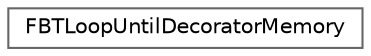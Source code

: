 digraph "Graphical Class Hierarchy"
{
 // INTERACTIVE_SVG=YES
 // LATEX_PDF_SIZE
  bgcolor="transparent";
  edge [fontname=Helvetica,fontsize=10,labelfontname=Helvetica,labelfontsize=10];
  node [fontname=Helvetica,fontsize=10,shape=box,height=0.2,width=0.4];
  rankdir="LR";
  Node0 [id="Node000000",label="FBTLoopUntilDecoratorMemory",height=0.2,width=0.4,color="grey40", fillcolor="white", style="filled",URL="$d6/d8a/structFBTLoopUntilDecoratorMemory.html",tooltip=" "];
}
